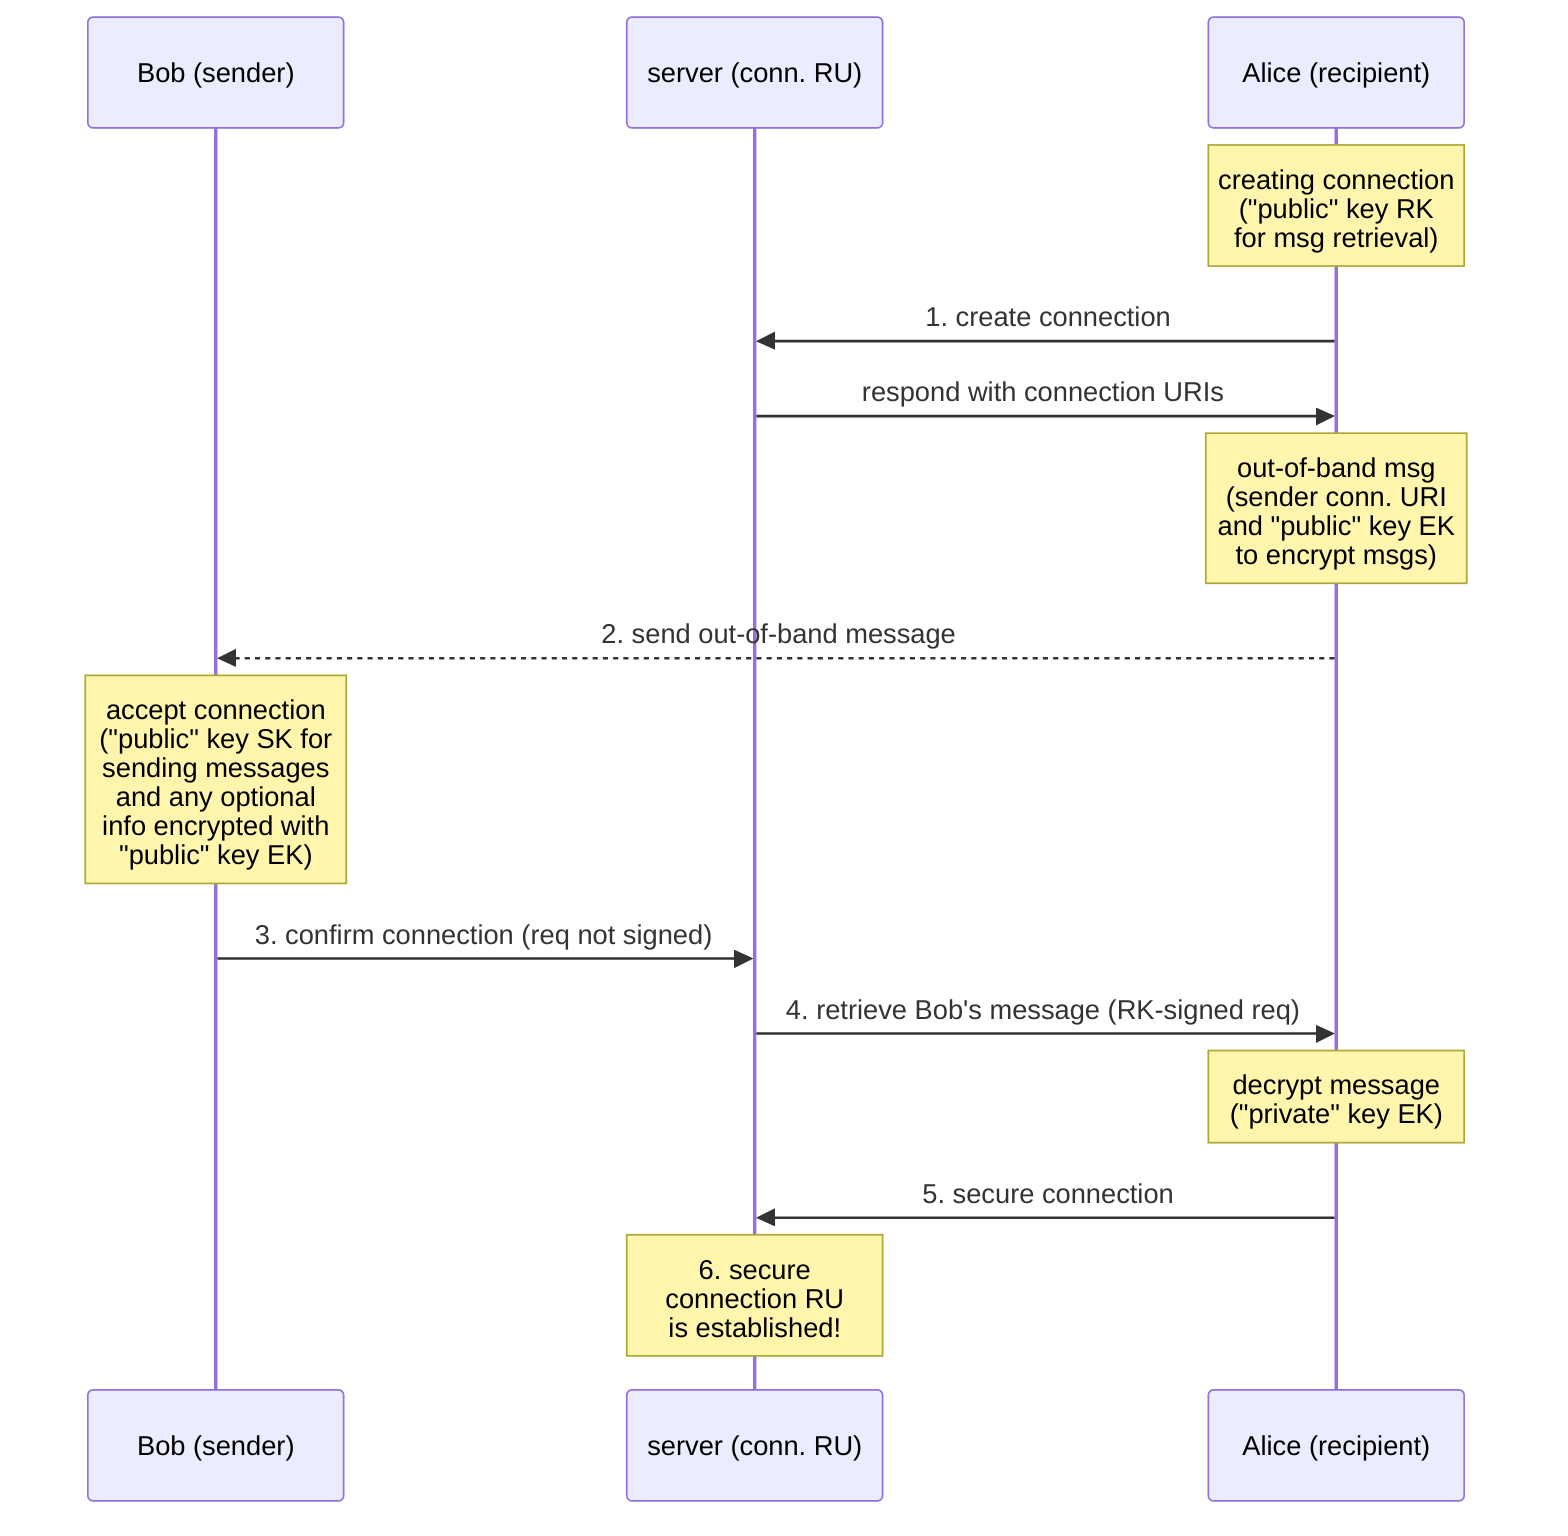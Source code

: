 sequenceDiagram
  participant B as Bob (sender)
  participant S as server (conn. RU)
  participant A as Alice (recipient)

  note over A: creating connection <br> ("public" key RK <br> for msg retrieval)
  A ->> S: 1. create connection
  S ->> A: respond with connection URIs

  note over A: out-of-band msg <br> (sender conn. URI <br> and "public" key EK <br> to encrypt msgs)
  A -->> B: 2. send out-of-band message

  note over B: accept connection <br> ("public" key SK for <br>  sending messages <br> and any optional <br> info encrypted with <br> "public" key EK)
  B ->> S: 3. confirm connection (req not signed)

  S ->> A: 4. retrieve Bob's message (RK-signed req)
  note over A: decrypt message <br> ("private" key EK)
  A ->> S: 5. secure connection

  note over S: 6. secure <br> connection RU <br> is established!